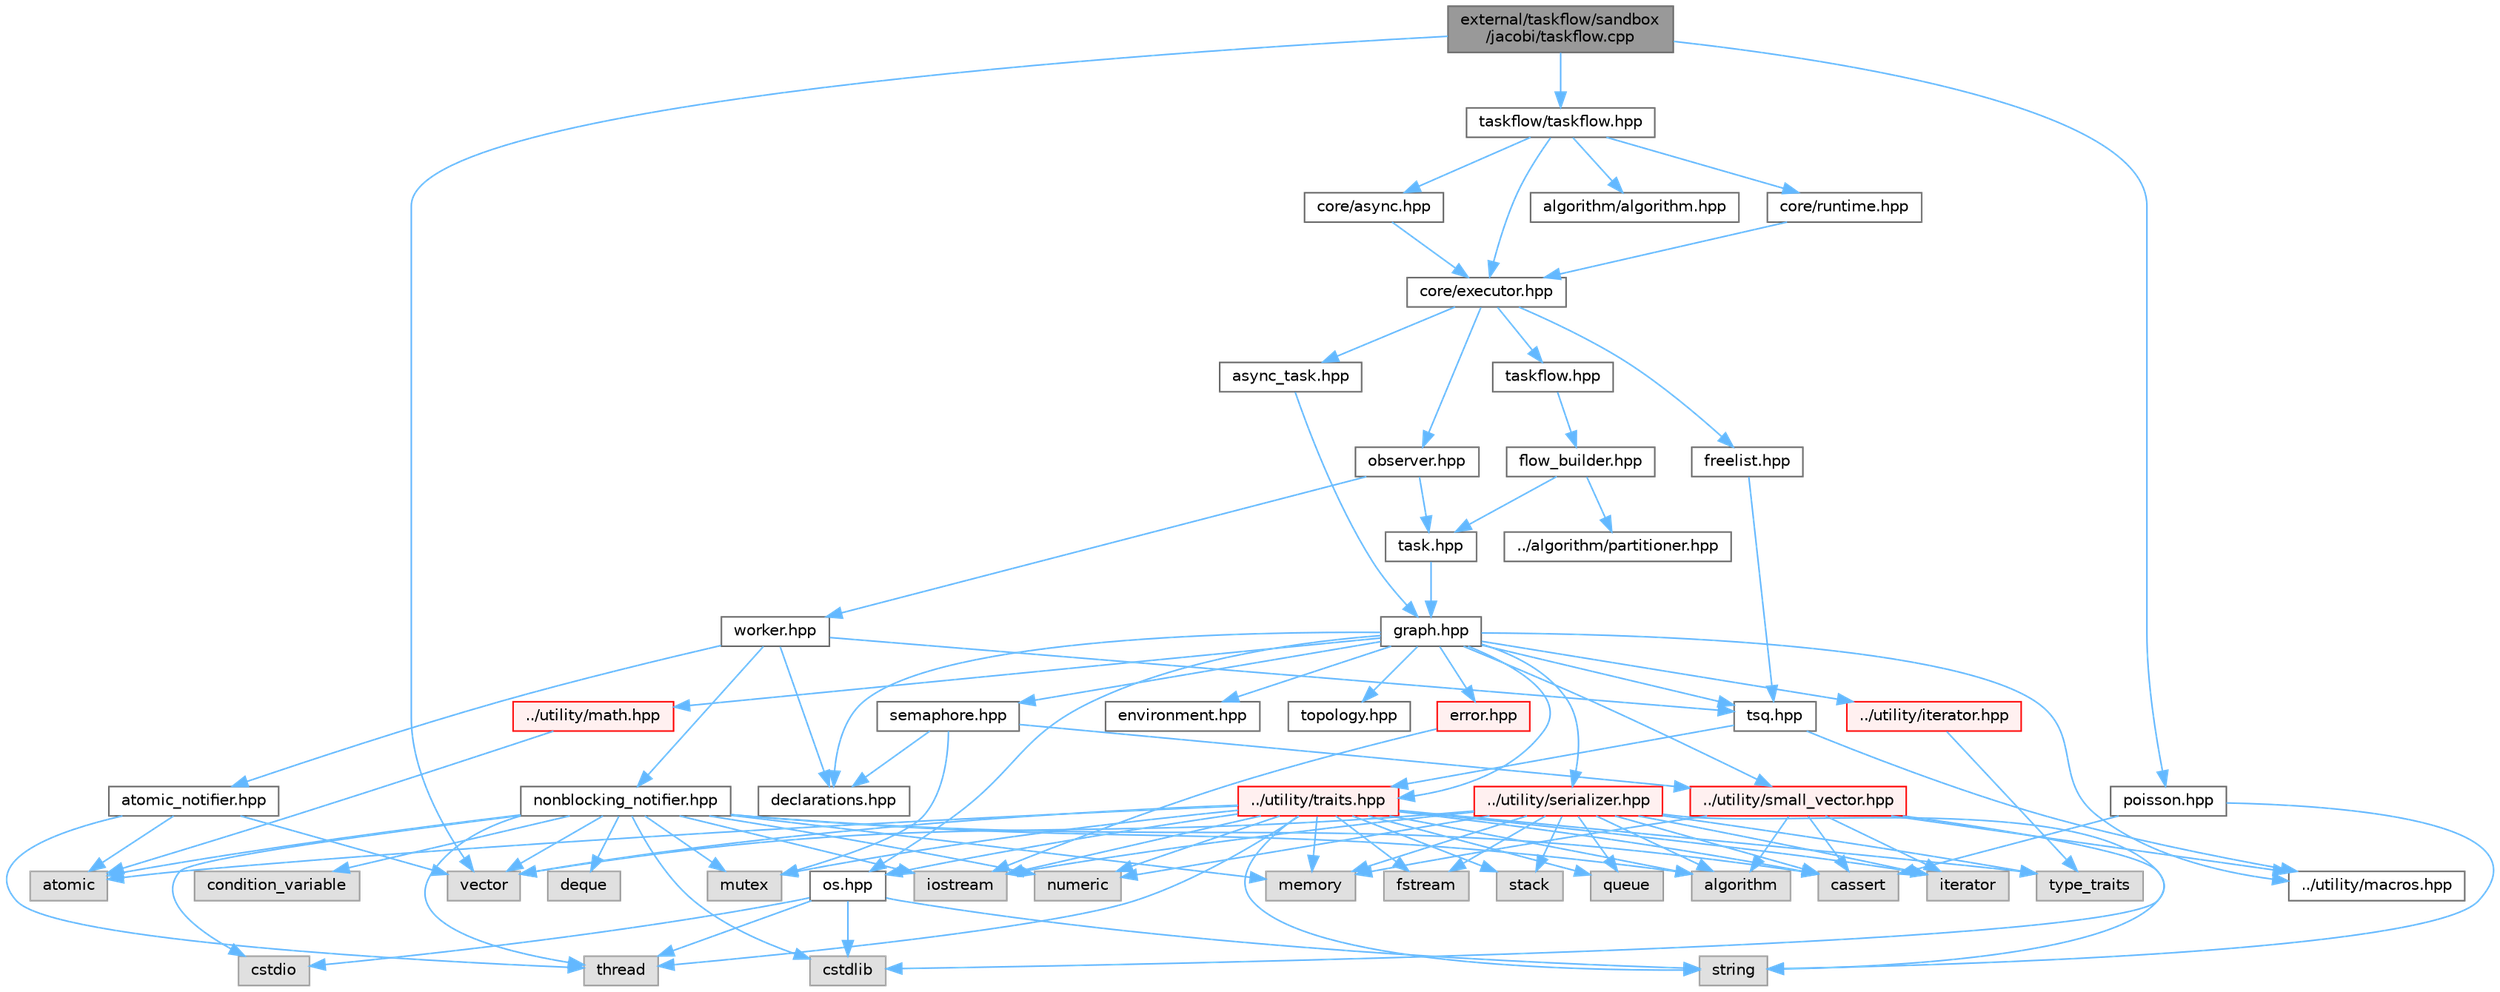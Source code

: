 digraph "external/taskflow/sandbox/jacobi/taskflow.cpp"
{
 // LATEX_PDF_SIZE
  bgcolor="transparent";
  edge [fontname=Helvetica,fontsize=10,labelfontname=Helvetica,labelfontsize=10];
  node [fontname=Helvetica,fontsize=10,shape=box,height=0.2,width=0.4];
  Node1 [id="Node000001",label="external/taskflow/sandbox\l/jacobi/taskflow.cpp",height=0.2,width=0.4,color="gray40", fillcolor="grey60", style="filled", fontcolor="black",tooltip=" "];
  Node1 -> Node2 [id="edge103_Node000001_Node000002",color="steelblue1",style="solid",tooltip=" "];
  Node2 [id="Node000002",label="poisson.hpp",height=0.2,width=0.4,color="grey40", fillcolor="white", style="filled",URL="$poisson_8hpp.html",tooltip=" "];
  Node2 -> Node3 [id="edge104_Node000002_Node000003",color="steelblue1",style="solid",tooltip=" "];
  Node3 [id="Node000003",label="cassert",height=0.2,width=0.4,color="grey60", fillcolor="#E0E0E0", style="filled",tooltip=" "];
  Node2 -> Node4 [id="edge105_Node000002_Node000004",color="steelblue1",style="solid",tooltip=" "];
  Node4 [id="Node000004",label="string",height=0.2,width=0.4,color="grey60", fillcolor="#E0E0E0", style="filled",tooltip=" "];
  Node1 -> Node5 [id="edge106_Node000001_Node000005",color="steelblue1",style="solid",tooltip=" "];
  Node5 [id="Node000005",label="taskflow/taskflow.hpp",height=0.2,width=0.4,color="grey40", fillcolor="white", style="filled",URL="$taskflow_8hpp.html",tooltip="main taskflow include file"];
  Node5 -> Node6 [id="edge107_Node000005_Node000006",color="steelblue1",style="solid",tooltip=" "];
  Node6 [id="Node000006",label="core/executor.hpp",height=0.2,width=0.4,color="grey40", fillcolor="white", style="filled",URL="$executor_8hpp.html",tooltip="executor include file"];
  Node6 -> Node7 [id="edge108_Node000006_Node000007",color="steelblue1",style="solid",tooltip=" "];
  Node7 [id="Node000007",label="observer.hpp",height=0.2,width=0.4,color="grey40", fillcolor="white", style="filled",URL="$observer_8hpp.html",tooltip="observer include file"];
  Node7 -> Node8 [id="edge109_Node000007_Node000008",color="steelblue1",style="solid",tooltip=" "];
  Node8 [id="Node000008",label="task.hpp",height=0.2,width=0.4,color="grey40", fillcolor="white", style="filled",URL="$task_8hpp.html",tooltip="task include file"];
  Node8 -> Node9 [id="edge110_Node000008_Node000009",color="steelblue1",style="solid",tooltip=" "];
  Node9 [id="Node000009",label="graph.hpp",height=0.2,width=0.4,color="grey40", fillcolor="white", style="filled",URL="$taskflow_2core_2graph_8hpp.html",tooltip="graph include file"];
  Node9 -> Node10 [id="edge111_Node000009_Node000010",color="steelblue1",style="solid",tooltip=" "];
  Node10 [id="Node000010",label="../utility/macros.hpp",height=0.2,width=0.4,color="grey40", fillcolor="white", style="filled",URL="$macros_8hpp.html",tooltip=" "];
  Node9 -> Node11 [id="edge112_Node000009_Node000011",color="steelblue1",style="solid",tooltip=" "];
  Node11 [id="Node000011",label="../utility/traits.hpp",height=0.2,width=0.4,color="red", fillcolor="#FFF0F0", style="filled",URL="$taskflow_2utility_2traits_8hpp.html",tooltip=" "];
  Node11 -> Node12 [id="edge113_Node000011_Node000012",color="steelblue1",style="solid",tooltip=" "];
  Node12 [id="Node000012",label="type_traits",height=0.2,width=0.4,color="grey60", fillcolor="#E0E0E0", style="filled",tooltip=" "];
  Node11 -> Node13 [id="edge114_Node000011_Node000013",color="steelblue1",style="solid",tooltip=" "];
  Node13 [id="Node000013",label="iterator",height=0.2,width=0.4,color="grey60", fillcolor="#E0E0E0", style="filled",tooltip=" "];
  Node11 -> Node14 [id="edge115_Node000011_Node000014",color="steelblue1",style="solid",tooltip=" "];
  Node14 [id="Node000014",label="iostream",height=0.2,width=0.4,color="grey60", fillcolor="#E0E0E0", style="filled",tooltip=" "];
  Node11 -> Node15 [id="edge116_Node000011_Node000015",color="steelblue1",style="solid",tooltip=" "];
  Node15 [id="Node000015",label="fstream",height=0.2,width=0.4,color="grey60", fillcolor="#E0E0E0", style="filled",tooltip=" "];
  Node11 -> Node16 [id="edge117_Node000011_Node000016",color="steelblue1",style="solid",tooltip=" "];
  Node16 [id="Node000016",label="mutex",height=0.2,width=0.4,color="grey60", fillcolor="#E0E0E0", style="filled",tooltip=" "];
  Node11 -> Node17 [id="edge118_Node000011_Node000017",color="steelblue1",style="solid",tooltip=" "];
  Node17 [id="Node000017",label="stack",height=0.2,width=0.4,color="grey60", fillcolor="#E0E0E0", style="filled",tooltip=" "];
  Node11 -> Node18 [id="edge119_Node000011_Node000018",color="steelblue1",style="solid",tooltip=" "];
  Node18 [id="Node000018",label="queue",height=0.2,width=0.4,color="grey60", fillcolor="#E0E0E0", style="filled",tooltip=" "];
  Node11 -> Node19 [id="edge120_Node000011_Node000019",color="steelblue1",style="solid",tooltip=" "];
  Node19 [id="Node000019",label="vector",height=0.2,width=0.4,color="grey60", fillcolor="#E0E0E0", style="filled",tooltip=" "];
  Node11 -> Node20 [id="edge121_Node000011_Node000020",color="steelblue1",style="solid",tooltip=" "];
  Node20 [id="Node000020",label="algorithm",height=0.2,width=0.4,color="grey60", fillcolor="#E0E0E0", style="filled",tooltip=" "];
  Node11 -> Node21 [id="edge122_Node000011_Node000021",color="steelblue1",style="solid",tooltip=" "];
  Node21 [id="Node000021",label="memory",height=0.2,width=0.4,color="grey60", fillcolor="#E0E0E0", style="filled",tooltip=" "];
  Node11 -> Node22 [id="edge123_Node000011_Node000022",color="steelblue1",style="solid",tooltip=" "];
  Node22 [id="Node000022",label="atomic",height=0.2,width=0.4,color="grey60", fillcolor="#E0E0E0", style="filled",tooltip=" "];
  Node11 -> Node23 [id="edge124_Node000011_Node000023",color="steelblue1",style="solid",tooltip=" "];
  Node23 [id="Node000023",label="thread",height=0.2,width=0.4,color="grey60", fillcolor="#E0E0E0", style="filled",tooltip=" "];
  Node11 -> Node30 [id="edge125_Node000011_Node000030",color="steelblue1",style="solid",tooltip=" "];
  Node30 [id="Node000030",label="numeric",height=0.2,width=0.4,color="grey60", fillcolor="#E0E0E0", style="filled",tooltip=" "];
  Node11 -> Node3 [id="edge126_Node000011_Node000003",color="steelblue1",style="solid",tooltip=" "];
  Node11 -> Node4 [id="edge127_Node000011_Node000004",color="steelblue1",style="solid",tooltip=" "];
  Node11 -> Node37 [id="edge128_Node000011_Node000037",color="steelblue1",style="solid",tooltip=" "];
  Node37 [id="Node000037",label="os.hpp",height=0.2,width=0.4,color="grey40", fillcolor="white", style="filled",URL="$os_8hpp.html",tooltip=" "];
  Node37 -> Node38 [id="edge129_Node000037_Node000038",color="steelblue1",style="solid",tooltip=" "];
  Node38 [id="Node000038",label="cstdlib",height=0.2,width=0.4,color="grey60", fillcolor="#E0E0E0", style="filled",tooltip=" "];
  Node37 -> Node39 [id="edge130_Node000037_Node000039",color="steelblue1",style="solid",tooltip=" "];
  Node39 [id="Node000039",label="cstdio",height=0.2,width=0.4,color="grey60", fillcolor="#E0E0E0", style="filled",tooltip=" "];
  Node37 -> Node4 [id="edge131_Node000037_Node000004",color="steelblue1",style="solid",tooltip=" "];
  Node37 -> Node23 [id="edge132_Node000037_Node000023",color="steelblue1",style="solid",tooltip=" "];
  Node9 -> Node40 [id="edge133_Node000009_Node000040",color="steelblue1",style="solid",tooltip=" "];
  Node40 [id="Node000040",label="../utility/iterator.hpp",height=0.2,width=0.4,color="red", fillcolor="#FFF0F0", style="filled",URL="$iterator_8hpp.html",tooltip=" "];
  Node40 -> Node12 [id="edge134_Node000040_Node000012",color="steelblue1",style="solid",tooltip=" "];
  Node9 -> Node37 [id="edge135_Node000009_Node000037",color="steelblue1",style="solid",tooltip=" "];
  Node9 -> Node42 [id="edge136_Node000009_Node000042",color="steelblue1",style="solid",tooltip=" "];
  Node42 [id="Node000042",label="../utility/math.hpp",height=0.2,width=0.4,color="red", fillcolor="#FFF0F0", style="filled",URL="$math_8hpp.html",tooltip=" "];
  Node42 -> Node22 [id="edge137_Node000042_Node000022",color="steelblue1",style="solid",tooltip=" "];
  Node9 -> Node44 [id="edge138_Node000009_Node000044",color="steelblue1",style="solid",tooltip=" "];
  Node44 [id="Node000044",label="../utility/small_vector.hpp",height=0.2,width=0.4,color="red", fillcolor="#FFF0F0", style="filled",URL="$small__vector_8hpp.html",tooltip="small vector include file"];
  Node44 -> Node10 [id="edge139_Node000044_Node000010",color="steelblue1",style="solid",tooltip=" "];
  Node44 -> Node20 [id="edge140_Node000044_Node000020",color="steelblue1",style="solid",tooltip=" "];
  Node44 -> Node3 [id="edge141_Node000044_Node000003",color="steelblue1",style="solid",tooltip=" "];
  Node44 -> Node38 [id="edge142_Node000044_Node000038",color="steelblue1",style="solid",tooltip=" "];
  Node44 -> Node13 [id="edge143_Node000044_Node000013",color="steelblue1",style="solid",tooltip=" "];
  Node44 -> Node21 [id="edge144_Node000044_Node000021",color="steelblue1",style="solid",tooltip=" "];
  Node9 -> Node47 [id="edge145_Node000009_Node000047",color="steelblue1",style="solid",tooltip=" "];
  Node47 [id="Node000047",label="../utility/serializer.hpp",height=0.2,width=0.4,color="red", fillcolor="#FFF0F0", style="filled",URL="$taskflow_2utility_2serializer_8hpp.html",tooltip=" "];
  Node47 -> Node12 [id="edge146_Node000047_Node000012",color="steelblue1",style="solid",tooltip=" "];
  Node47 -> Node13 [id="edge147_Node000047_Node000013",color="steelblue1",style="solid",tooltip=" "];
  Node47 -> Node14 [id="edge148_Node000047_Node000014",color="steelblue1",style="solid",tooltip=" "];
  Node47 -> Node15 [id="edge149_Node000047_Node000015",color="steelblue1",style="solid",tooltip=" "];
  Node47 -> Node17 [id="edge150_Node000047_Node000017",color="steelblue1",style="solid",tooltip=" "];
  Node47 -> Node18 [id="edge151_Node000047_Node000018",color="steelblue1",style="solid",tooltip=" "];
  Node47 -> Node19 [id="edge152_Node000047_Node000019",color="steelblue1",style="solid",tooltip=" "];
  Node47 -> Node20 [id="edge153_Node000047_Node000020",color="steelblue1",style="solid",tooltip=" "];
  Node47 -> Node21 [id="edge154_Node000047_Node000021",color="steelblue1",style="solid",tooltip=" "];
  Node47 -> Node30 [id="edge155_Node000047_Node000030",color="steelblue1",style="solid",tooltip=" "];
  Node47 -> Node3 [id="edge156_Node000047_Node000003",color="steelblue1",style="solid",tooltip=" "];
  Node47 -> Node4 [id="edge157_Node000047_Node000004",color="steelblue1",style="solid",tooltip=" "];
  Node9 -> Node51 [id="edge158_Node000009_Node000051",color="steelblue1",style="solid",tooltip=" "];
  Node51 [id="Node000051",label="error.hpp",height=0.2,width=0.4,color="red", fillcolor="#FFF0F0", style="filled",URL="$error_8hpp.html",tooltip=" "];
  Node51 -> Node14 [id="edge159_Node000051_Node000014",color="steelblue1",style="solid",tooltip=" "];
  Node9 -> Node54 [id="edge160_Node000009_Node000054",color="steelblue1",style="solid",tooltip=" "];
  Node54 [id="Node000054",label="declarations.hpp",height=0.2,width=0.4,color="grey40", fillcolor="white", style="filled",URL="$declarations_8hpp.html",tooltip=" "];
  Node9 -> Node55 [id="edge161_Node000009_Node000055",color="steelblue1",style="solid",tooltip=" "];
  Node55 [id="Node000055",label="semaphore.hpp",height=0.2,width=0.4,color="grey40", fillcolor="white", style="filled",URL="$semaphore_8hpp.html",tooltip="semaphore include file"];
  Node55 -> Node16 [id="edge162_Node000055_Node000016",color="steelblue1",style="solid",tooltip=" "];
  Node55 -> Node54 [id="edge163_Node000055_Node000054",color="steelblue1",style="solid",tooltip=" "];
  Node55 -> Node44 [id="edge164_Node000055_Node000044",color="steelblue1",style="solid",tooltip=" "];
  Node9 -> Node56 [id="edge165_Node000009_Node000056",color="steelblue1",style="solid",tooltip=" "];
  Node56 [id="Node000056",label="environment.hpp",height=0.2,width=0.4,color="grey40", fillcolor="white", style="filled",URL="$environment_8hpp.html",tooltip=" "];
  Node9 -> Node57 [id="edge166_Node000009_Node000057",color="steelblue1",style="solid",tooltip=" "];
  Node57 [id="Node000057",label="topology.hpp",height=0.2,width=0.4,color="grey40", fillcolor="white", style="filled",URL="$topology_8hpp.html",tooltip=" "];
  Node9 -> Node58 [id="edge167_Node000009_Node000058",color="steelblue1",style="solid",tooltip=" "];
  Node58 [id="Node000058",label="tsq.hpp",height=0.2,width=0.4,color="grey40", fillcolor="white", style="filled",URL="$tsq_8hpp.html",tooltip="task queue include file"];
  Node58 -> Node10 [id="edge168_Node000058_Node000010",color="steelblue1",style="solid",tooltip=" "];
  Node58 -> Node11 [id="edge169_Node000058_Node000011",color="steelblue1",style="solid",tooltip=" "];
  Node7 -> Node59 [id="edge170_Node000007_Node000059",color="steelblue1",style="solid",tooltip=" "];
  Node59 [id="Node000059",label="worker.hpp",height=0.2,width=0.4,color="grey40", fillcolor="white", style="filled",URL="$worker_8hpp.html",tooltip="worker include file"];
  Node59 -> Node54 [id="edge171_Node000059_Node000054",color="steelblue1",style="solid",tooltip=" "];
  Node59 -> Node58 [id="edge172_Node000059_Node000058",color="steelblue1",style="solid",tooltip=" "];
  Node59 -> Node60 [id="edge173_Node000059_Node000060",color="steelblue1",style="solid",tooltip=" "];
  Node60 [id="Node000060",label="atomic_notifier.hpp",height=0.2,width=0.4,color="grey40", fillcolor="white", style="filled",URL="$atomic__notifier_8hpp.html",tooltip=" "];
  Node60 -> Node22 [id="edge174_Node000060_Node000022",color="steelblue1",style="solid",tooltip=" "];
  Node60 -> Node23 [id="edge175_Node000060_Node000023",color="steelblue1",style="solid",tooltip=" "];
  Node60 -> Node19 [id="edge176_Node000060_Node000019",color="steelblue1",style="solid",tooltip=" "];
  Node59 -> Node61 [id="edge177_Node000059_Node000061",color="steelblue1",style="solid",tooltip=" "];
  Node61 [id="Node000061",label="nonblocking_notifier.hpp",height=0.2,width=0.4,color="grey40", fillcolor="white", style="filled",URL="$nonblocking__notifier_8hpp.html",tooltip=" "];
  Node61 -> Node14 [id="edge178_Node000061_Node000014",color="steelblue1",style="solid",tooltip=" "];
  Node61 -> Node19 [id="edge179_Node000061_Node000019",color="steelblue1",style="solid",tooltip=" "];
  Node61 -> Node38 [id="edge180_Node000061_Node000038",color="steelblue1",style="solid",tooltip=" "];
  Node61 -> Node39 [id="edge181_Node000061_Node000039",color="steelblue1",style="solid",tooltip=" "];
  Node61 -> Node22 [id="edge182_Node000061_Node000022",color="steelblue1",style="solid",tooltip=" "];
  Node61 -> Node21 [id="edge183_Node000061_Node000021",color="steelblue1",style="solid",tooltip=" "];
  Node61 -> Node62 [id="edge184_Node000061_Node000062",color="steelblue1",style="solid",tooltip=" "];
  Node62 [id="Node000062",label="deque",height=0.2,width=0.4,color="grey60", fillcolor="#E0E0E0", style="filled",tooltip=" "];
  Node61 -> Node16 [id="edge185_Node000061_Node000016",color="steelblue1",style="solid",tooltip=" "];
  Node61 -> Node63 [id="edge186_Node000061_Node000063",color="steelblue1",style="solid",tooltip=" "];
  Node63 [id="Node000063",label="condition_variable",height=0.2,width=0.4,color="grey60", fillcolor="#E0E0E0", style="filled",tooltip=" "];
  Node61 -> Node23 [id="edge187_Node000061_Node000023",color="steelblue1",style="solid",tooltip=" "];
  Node61 -> Node20 [id="edge188_Node000061_Node000020",color="steelblue1",style="solid",tooltip=" "];
  Node61 -> Node30 [id="edge189_Node000061_Node000030",color="steelblue1",style="solid",tooltip=" "];
  Node61 -> Node3 [id="edge190_Node000061_Node000003",color="steelblue1",style="solid",tooltip=" "];
  Node6 -> Node64 [id="edge191_Node000006_Node000064",color="steelblue1",style="solid",tooltip=" "];
  Node64 [id="Node000064",label="taskflow.hpp",height=0.2,width=0.4,color="grey40", fillcolor="white", style="filled",URL="$core_2taskflow_8hpp.html",tooltip="taskflow include file"];
  Node64 -> Node65 [id="edge192_Node000064_Node000065",color="steelblue1",style="solid",tooltip=" "];
  Node65 [id="Node000065",label="flow_builder.hpp",height=0.2,width=0.4,color="grey40", fillcolor="white", style="filled",URL="$flow__builder_8hpp.html",tooltip="flow builder include file"];
  Node65 -> Node8 [id="edge193_Node000065_Node000008",color="steelblue1",style="solid",tooltip=" "];
  Node65 -> Node66 [id="edge194_Node000065_Node000066",color="steelblue1",style="solid",tooltip=" "];
  Node66 [id="Node000066",label="../algorithm/partitioner.hpp",height=0.2,width=0.4,color="grey40", fillcolor="white", style="filled",URL="$partitioner_8hpp.html",tooltip="partitioner include file"];
  Node6 -> Node67 [id="edge195_Node000006_Node000067",color="steelblue1",style="solid",tooltip=" "];
  Node67 [id="Node000067",label="async_task.hpp",height=0.2,width=0.4,color="grey40", fillcolor="white", style="filled",URL="$taskflow_2core_2async__task_8hpp.html",tooltip="asynchronous task include file"];
  Node67 -> Node9 [id="edge196_Node000067_Node000009",color="steelblue1",style="solid",tooltip=" "];
  Node6 -> Node68 [id="edge197_Node000006_Node000068",color="steelblue1",style="solid",tooltip=" "];
  Node68 [id="Node000068",label="freelist.hpp",height=0.2,width=0.4,color="grey40", fillcolor="white", style="filled",URL="$freelist_8hpp.html",tooltip=" "];
  Node68 -> Node58 [id="edge198_Node000068_Node000058",color="steelblue1",style="solid",tooltip=" "];
  Node5 -> Node69 [id="edge199_Node000005_Node000069",color="steelblue1",style="solid",tooltip=" "];
  Node69 [id="Node000069",label="core/runtime.hpp",height=0.2,width=0.4,color="grey40", fillcolor="white", style="filled",URL="$runtime_8hpp.html",tooltip=" "];
  Node69 -> Node6 [id="edge200_Node000069_Node000006",color="steelblue1",style="solid",tooltip=" "];
  Node5 -> Node70 [id="edge201_Node000005_Node000070",color="steelblue1",style="solid",tooltip=" "];
  Node70 [id="Node000070",label="core/async.hpp",height=0.2,width=0.4,color="grey40", fillcolor="white", style="filled",URL="$async_8hpp.html",tooltip=" "];
  Node70 -> Node6 [id="edge202_Node000070_Node000006",color="steelblue1",style="solid",tooltip=" "];
  Node5 -> Node71 [id="edge203_Node000005_Node000071",color="steelblue1",style="solid",tooltip=" "];
  Node71 [id="Node000071",label="algorithm/algorithm.hpp",height=0.2,width=0.4,color="grey40", fillcolor="white", style="filled",URL="$algorithm_8hpp.html",tooltip=" "];
  Node1 -> Node19 [id="edge204_Node000001_Node000019",color="steelblue1",style="solid",tooltip=" "];
}
